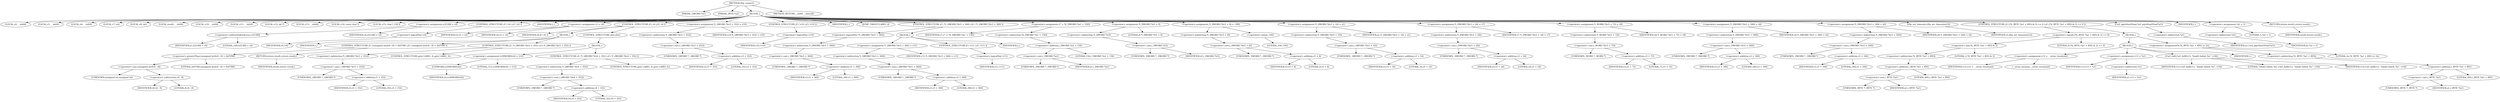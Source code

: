 digraph tftp_connect {  
"1000113" [label = "(METHOD,tftp_connect)" ]
"1000114" [label = "(PARAM,_QWORD *a1)" ]
"1000115" [label = "(PARAM,_BYTE *a2)" ]
"1000116" [label = "(BLOCK,,)" ]
"1000117" [label = "(LOCAL,v4: __int64)" ]
"1000118" [label = "(LOCAL,v5: __int64)" ]
"1000119" [label = "(LOCAL,v6: __int64)" ]
"1000120" [label = "(LOCAL,v7: int)" ]
"1000121" [label = "(LOCAL,v8: int)" ]
"1000122" [label = "(LOCAL,result: __int64)" ]
"1000123" [label = "(LOCAL,v10: __int64)" ]
"1000124" [label = "(LOCAL,v11: __int64)" ]
"1000125" [label = "(LOCAL,v12: int *)" ]
"1000126" [label = "(LOCAL,v13: __int64)" ]
"1000127" [label = "(LOCAL,v14: const char *)" ]
"1000128" [label = "(LOCAL,v15: char [ 128 ])" ]
"1000129" [label = "(<operator>.assignment,a1[148] = v4)" ]
"1000130" [label = "(<operator>.indirectIndexAccess,a1[148])" ]
"1000131" [label = "(IDENTIFIER,a1,a1[148] = v4)" ]
"1000132" [label = "(LITERAL,148,a1[148] = v4)" ]
"1000133" [label = "(IDENTIFIER,v4,a1[148] = v4)" ]
"1000134" [label = "(CONTROL_STRUCTURE,if ( !v4 ),if ( !v4 ))" ]
"1000135" [label = "(<operator>.logicalNot,!v4)" ]
"1000136" [label = "(IDENTIFIER,v4,!v4)" ]
"1000137" [label = "(IDENTIFIER,L,)" ]
"1000138" [label = "(<operator>.assignment,v5 = v4)" ]
"1000139" [label = "(IDENTIFIER,v5,v5 = v4)" ]
"1000140" [label = "(IDENTIFIER,v4,v5 = v4)" ]
"1000141" [label = "(CONTROL_STRUCTURE,if ( v6 ),if ( v6 ))" ]
"1000142" [label = "(IDENTIFIER,v6,if ( v6 ))" ]
"1000143" [label = "(BLOCK,,)" ]
"1000144" [label = "(IDENTIFIER,L,)" ]
"1000145" [label = "(CONTROL_STRUCTURE,if ( (unsigned int)(v6 - 8) > 0xFFB0 ),if ( (unsigned int)(v6 - 8) > 0xFFB0 ))" ]
"1000146" [label = "(<operator>.greaterThan,(unsigned int)(v6 - 8) > 0xFFB0)" ]
"1000147" [label = "(<operator>.cast,(unsigned int)(v6 - 8))" ]
"1000148" [label = "(UNKNOWN,unsigned int,unsigned int)" ]
"1000149" [label = "(<operator>.subtraction,v6 - 8)" ]
"1000150" [label = "(IDENTIFIER,v6,v6 - 8)" ]
"1000151" [label = "(LITERAL,8,v6 - 8)" ]
"1000152" [label = "(LITERAL,0xFFB0,(unsigned int)(v6 - 8) > 0xFFB0)" ]
"1000153" [label = "(RETURN,return result;,return result;)" ]
"1000154" [label = "(IDENTIFIER,result,return result;)" ]
"1000155" [label = "(CONTROL_STRUCTURE,if ( *(_QWORD *)(v5 + 352) ),if ( *(_QWORD *)(v5 + 352) ))" ]
"1000156" [label = "(<operator>.indirection,*(_QWORD *)(v5 + 352))" ]
"1000157" [label = "(<operator>.cast,(_QWORD *)(v5 + 352))" ]
"1000158" [label = "(UNKNOWN,_QWORD *,_QWORD *)" ]
"1000159" [label = "(<operator>.addition,v5 + 352)" ]
"1000160" [label = "(IDENTIFIER,v5,v5 + 352)" ]
"1000161" [label = "(LITERAL,352,v5 + 352)" ]
"1000162" [label = "(CONTROL_STRUCTURE,goto LABEL_4;,goto LABEL_4;)" ]
"1000163" [label = "(CONTROL_STRUCTURE,else,else)" ]
"1000164" [label = "(BLOCK,,)" ]
"1000165" [label = "(<operator>.assignment,LODWORD(v6) = 512)" ]
"1000166" [label = "(LODWORD,LODWORD(v6))" ]
"1000167" [label = "(IDENTIFIER,v6,LODWORD(v6))" ]
"1000168" [label = "(LITERAL,512,LODWORD(v6) = 512)" ]
"1000169" [label = "(CONTROL_STRUCTURE,if ( *(_QWORD *)(v4 + 352) ),if ( *(_QWORD *)(v4 + 352) ))" ]
"1000170" [label = "(<operator>.indirection,*(_QWORD *)(v4 + 352))" ]
"1000171" [label = "(<operator>.cast,(_QWORD *)(v4 + 352))" ]
"1000172" [label = "(UNKNOWN,_QWORD *,_QWORD *)" ]
"1000173" [label = "(<operator>.addition,v4 + 352)" ]
"1000174" [label = "(IDENTIFIER,v4,v4 + 352)" ]
"1000175" [label = "(LITERAL,352,v4 + 352)" ]
"1000176" [label = "(CONTROL_STRUCTURE,goto LABEL_4;,goto LABEL_4;)" ]
"1000177" [label = "(<operator>.assignment,*(_QWORD *)(v5 + 352) = v10)" ]
"1000178" [label = "(<operator>.indirection,*(_QWORD *)(v5 + 352))" ]
"1000179" [label = "(<operator>.cast,(_QWORD *)(v5 + 352))" ]
"1000180" [label = "(UNKNOWN,_QWORD *,_QWORD *)" ]
"1000181" [label = "(<operator>.addition,v5 + 352)" ]
"1000182" [label = "(IDENTIFIER,v5,v5 + 352)" ]
"1000183" [label = "(LITERAL,352,v5 + 352)" ]
"1000184" [label = "(IDENTIFIER,v10,*(_QWORD *)(v5 + 352) = v10)" ]
"1000185" [label = "(CONTROL_STRUCTURE,if ( !v10 ),if ( !v10 ))" ]
"1000186" [label = "(<operator>.logicalNot,!v10)" ]
"1000187" [label = "(IDENTIFIER,v10,!v10)" ]
"1000188" [label = "(IDENTIFIER,L,)" ]
"1000189" [label = "(JUMP_TARGET,LABEL_4)" ]
"1000190" [label = "(CONTROL_STRUCTURE,if ( !*(_QWORD *)(v5 + 360) ),if ( !*(_QWORD *)(v5 + 360) ))" ]
"1000191" [label = "(<operator>.logicalNot,!*(_QWORD *)(v5 + 360))" ]
"1000192" [label = "(<operator>.indirection,*(_QWORD *)(v5 + 360))" ]
"1000193" [label = "(<operator>.cast,(_QWORD *)(v5 + 360))" ]
"1000194" [label = "(UNKNOWN,_QWORD *,_QWORD *)" ]
"1000195" [label = "(<operator>.addition,v5 + 360)" ]
"1000196" [label = "(IDENTIFIER,v5,v5 + 360)" ]
"1000197" [label = "(LITERAL,360,v5 + 360)" ]
"1000198" [label = "(BLOCK,,)" ]
"1000199" [label = "(<operator>.assignment,*(_QWORD *)(v5 + 360) = v11)" ]
"1000200" [label = "(<operator>.indirection,*(_QWORD *)(v5 + 360))" ]
"1000201" [label = "(<operator>.cast,(_QWORD *)(v5 + 360))" ]
"1000202" [label = "(UNKNOWN,_QWORD *,_QWORD *)" ]
"1000203" [label = "(<operator>.addition,v5 + 360)" ]
"1000204" [label = "(IDENTIFIER,v5,v5 + 360)" ]
"1000205" [label = "(LITERAL,360,v5 + 360)" ]
"1000206" [label = "(IDENTIFIER,v11,*(_QWORD *)(v5 + 360) = v11)" ]
"1000207" [label = "(CONTROL_STRUCTURE,if ( !v11 ),if ( !v11 ))" ]
"1000208" [label = "(<operator>.logicalNot,!v11)" ]
"1000209" [label = "(IDENTIFIER,v11,!v11)" ]
"1000210" [label = "(IDENTIFIER,L,)" ]
"1000211" [label = "(<operator>.assignment,v7 = *((_DWORD *)a1 + 156))" ]
"1000212" [label = "(IDENTIFIER,v7,v7 = *((_DWORD *)a1 + 156))" ]
"1000213" [label = "(<operator>.indirection,*((_DWORD *)a1 + 156))" ]
"1000214" [label = "(<operator>.addition,(_DWORD *)a1 + 156)" ]
"1000215" [label = "(<operator>.cast,(_DWORD *)a1)" ]
"1000216" [label = "(UNKNOWN,_DWORD *,_DWORD *)" ]
"1000217" [label = "(IDENTIFIER,a1,(_DWORD *)a1)" ]
"1000218" [label = "(LITERAL,156,(_DWORD *)a1 + 156)" ]
"1000219" [label = "(<operator>.assignment,*(_DWORD *)v5 = 0)" ]
"1000220" [label = "(<operator>.indirection,*(_DWORD *)v5)" ]
"1000221" [label = "(<operator>.cast,(_DWORD *)v5)" ]
"1000222" [label = "(UNKNOWN,_DWORD *,_DWORD *)" ]
"1000223" [label = "(IDENTIFIER,v5,(_DWORD *)v5)" ]
"1000224" [label = "(LITERAL,0,*(_DWORD *)v5 = 0)" ]
"1000225" [label = "(<operator>.assignment,*(_DWORD *)(v5 + 8) = -100)" ]
"1000226" [label = "(<operator>.indirection,*(_DWORD *)(v5 + 8))" ]
"1000227" [label = "(<operator>.cast,(_DWORD *)(v5 + 8))" ]
"1000228" [label = "(UNKNOWN,_DWORD *,_DWORD *)" ]
"1000229" [label = "(<operator>.addition,v5 + 8)" ]
"1000230" [label = "(IDENTIFIER,v5,v5 + 8)" ]
"1000231" [label = "(LITERAL,8,v5 + 8)" ]
"1000232" [label = "(<operator>.minus,-100)" ]
"1000233" [label = "(LITERAL,100,-100)" ]
"1000234" [label = "(<operator>.assignment,*(_QWORD *)(v5 + 16) = a1)" ]
"1000235" [label = "(<operator>.indirection,*(_QWORD *)(v5 + 16))" ]
"1000236" [label = "(<operator>.cast,(_QWORD *)(v5 + 16))" ]
"1000237" [label = "(UNKNOWN,_QWORD *,_QWORD *)" ]
"1000238" [label = "(<operator>.addition,v5 + 16)" ]
"1000239" [label = "(IDENTIFIER,v5,v5 + 16)" ]
"1000240" [label = "(LITERAL,16,v5 + 16)" ]
"1000241" [label = "(IDENTIFIER,a1,*(_QWORD *)(v5 + 16) = a1)" ]
"1000242" [label = "(<operator>.assignment,*(_DWORD *)(v5 + 24) = v7)" ]
"1000243" [label = "(<operator>.indirection,*(_DWORD *)(v5 + 24))" ]
"1000244" [label = "(<operator>.cast,(_DWORD *)(v5 + 24))" ]
"1000245" [label = "(UNKNOWN,_DWORD *,_DWORD *)" ]
"1000246" [label = "(<operator>.addition,v5 + 24)" ]
"1000247" [label = "(IDENTIFIER,v5,v5 + 24)" ]
"1000248" [label = "(LITERAL,24,v5 + 24)" ]
"1000249" [label = "(IDENTIFIER,v7,*(_DWORD *)(v5 + 24) = v7)" ]
"1000250" [label = "(<operator>.assignment,*(_WORD *)(v5 + 72) = v8)" ]
"1000251" [label = "(<operator>.indirection,*(_WORD *)(v5 + 72))" ]
"1000252" [label = "(<operator>.cast,(_WORD *)(v5 + 72))" ]
"1000253" [label = "(UNKNOWN,_WORD *,_WORD *)" ]
"1000254" [label = "(<operator>.addition,v5 + 72)" ]
"1000255" [label = "(IDENTIFIER,v5,v5 + 72)" ]
"1000256" [label = "(LITERAL,72,v5 + 72)" ]
"1000257" [label = "(IDENTIFIER,v8,*(_WORD *)(v5 + 72) = v8)" ]
"1000258" [label = "(<operator>.assignment,*(_DWORD *)(v5 + 340) = v6)" ]
"1000259" [label = "(<operator>.indirection,*(_DWORD *)(v5 + 340))" ]
"1000260" [label = "(<operator>.cast,(_DWORD *)(v5 + 340))" ]
"1000261" [label = "(UNKNOWN,_DWORD *,_DWORD *)" ]
"1000262" [label = "(<operator>.addition,v5 + 340)" ]
"1000263" [label = "(IDENTIFIER,v5,v5 + 340)" ]
"1000264" [label = "(LITERAL,340,v5 + 340)" ]
"1000265" [label = "(IDENTIFIER,v6,*(_DWORD *)(v5 + 340) = v6)" ]
"1000266" [label = "(<operator>.assignment,*(_DWORD *)(v5 + 344) = v6)" ]
"1000267" [label = "(<operator>.indirection,*(_DWORD *)(v5 + 344))" ]
"1000268" [label = "(<operator>.cast,(_DWORD *)(v5 + 344))" ]
"1000269" [label = "(UNKNOWN,_DWORD *,_DWORD *)" ]
"1000270" [label = "(<operator>.addition,v5 + 344)" ]
"1000271" [label = "(IDENTIFIER,v5,v5 + 344)" ]
"1000272" [label = "(LITERAL,344,v5 + 344)" ]
"1000273" [label = "(IDENTIFIER,v6,*(_DWORD *)(v5 + 344) = v6)" ]
"1000274" [label = "(tftp_set_timeouts,tftp_set_timeouts(v5))" ]
"1000275" [label = "(IDENTIFIER,v5,tftp_set_timeouts(v5))" ]
"1000276" [label = "(CONTROL_STRUCTURE,if ( (*((_BYTE *)a1 + 895) & 2) == 0 ),if ( (*((_BYTE *)a1 + 895) & 2) == 0 ))" ]
"1000277" [label = "(<operator>.equals,(*((_BYTE *)a1 + 895) & 2) == 0)" ]
"1000278" [label = "(<operator>.and,*((_BYTE *)a1 + 895) & 2)" ]
"1000279" [label = "(<operator>.indirection,*((_BYTE *)a1 + 895))" ]
"1000280" [label = "(<operator>.addition,(_BYTE *)a1 + 895)" ]
"1000281" [label = "(<operator>.cast,(_BYTE *)a1)" ]
"1000282" [label = "(UNKNOWN,_BYTE *,_BYTE *)" ]
"1000283" [label = "(IDENTIFIER,a1,(_BYTE *)a1)" ]
"1000284" [label = "(LITERAL,895,(_BYTE *)a1 + 895)" ]
"1000285" [label = "(LITERAL,2,*((_BYTE *)a1 + 895) & 2)" ]
"1000286" [label = "(LITERAL,0,(*((_BYTE *)a1 + 895) & 2) == 0)" ]
"1000287" [label = "(BLOCK,,)" ]
"1000288" [label = "(BLOCK,,)" ]
"1000289" [label = "(<operator>.assignment,v12 = __errno_location())" ]
"1000290" [label = "(IDENTIFIER,v12,v12 = __errno_location())" ]
"1000291" [label = "(__errno_location,__errno_location())" ]
"1000292" [label = "(<operator>.assignment,v13 = *a1)" ]
"1000293" [label = "(IDENTIFIER,v13,v13 = *a1)" ]
"1000294" [label = "(<operator>.indirection,*a1)" ]
"1000295" [label = "(IDENTIFIER,a1,v13 = *a1)" ]
"1000296" [label = "(Curl_failf,Curl_failf(v13, \"bind() failed; %s\", v14))" ]
"1000297" [label = "(IDENTIFIER,v13,Curl_failf(v13, \"bind() failed; %s\", v14))" ]
"1000298" [label = "(LITERAL,\"bind() failed; %s\",Curl_failf(v13, \"bind() failed; %s\", v14))" ]
"1000299" [label = "(IDENTIFIER,v14,Curl_failf(v13, \"bind() failed; %s\", v14))" ]
"1000300" [label = "(IDENTIFIER,L,)" ]
"1000301" [label = "(<operators>.assignmentOr,*((_BYTE *)a1 + 895) |= 2u)" ]
"1000302" [label = "(<operator>.indirection,*((_BYTE *)a1 + 895))" ]
"1000303" [label = "(<operator>.addition,(_BYTE *)a1 + 895)" ]
"1000304" [label = "(<operator>.cast,(_BYTE *)a1)" ]
"1000305" [label = "(UNKNOWN,_BYTE *,_BYTE *)" ]
"1000306" [label = "(IDENTIFIER,a1,(_BYTE *)a1)" ]
"1000307" [label = "(LITERAL,895,(_BYTE *)a1 + 895)" ]
"1000308" [label = "(LITERAL,2u,*((_BYTE *)a1 + 895) |= 2u)" ]
"1000309" [label = "(Curl_pgrsStartNow,Curl_pgrsStartNow(*a1))" ]
"1000310" [label = "(<operator>.indirection,*a1)" ]
"1000311" [label = "(IDENTIFIER,a1,Curl_pgrsStartNow(*a1))" ]
"1000312" [label = "(IDENTIFIER,L,)" ]
"1000313" [label = "(<operator>.assignment,*a2 = 1)" ]
"1000314" [label = "(<operator>.indirection,*a2)" ]
"1000315" [label = "(IDENTIFIER,a2,*a2 = 1)" ]
"1000316" [label = "(LITERAL,1,*a2 = 1)" ]
"1000317" [label = "(RETURN,return result;,return result;)" ]
"1000318" [label = "(IDENTIFIER,result,return result;)" ]
"1000319" [label = "(METHOD_RETURN,__int64 __fastcall)" ]
  "1000113" -> "1000114" 
  "1000113" -> "1000115" 
  "1000113" -> "1000116" 
  "1000113" -> "1000319" 
  "1000116" -> "1000117" 
  "1000116" -> "1000118" 
  "1000116" -> "1000119" 
  "1000116" -> "1000120" 
  "1000116" -> "1000121" 
  "1000116" -> "1000122" 
  "1000116" -> "1000123" 
  "1000116" -> "1000124" 
  "1000116" -> "1000125" 
  "1000116" -> "1000126" 
  "1000116" -> "1000127" 
  "1000116" -> "1000128" 
  "1000116" -> "1000129" 
  "1000116" -> "1000134" 
  "1000116" -> "1000137" 
  "1000116" -> "1000138" 
  "1000116" -> "1000141" 
  "1000116" -> "1000177" 
  "1000116" -> "1000185" 
  "1000116" -> "1000188" 
  "1000116" -> "1000189" 
  "1000116" -> "1000190" 
  "1000116" -> "1000211" 
  "1000116" -> "1000219" 
  "1000116" -> "1000225" 
  "1000116" -> "1000234" 
  "1000116" -> "1000242" 
  "1000116" -> "1000250" 
  "1000116" -> "1000258" 
  "1000116" -> "1000266" 
  "1000116" -> "1000274" 
  "1000116" -> "1000276" 
  "1000116" -> "1000309" 
  "1000116" -> "1000312" 
  "1000116" -> "1000313" 
  "1000116" -> "1000317" 
  "1000129" -> "1000130" 
  "1000129" -> "1000133" 
  "1000130" -> "1000131" 
  "1000130" -> "1000132" 
  "1000134" -> "1000135" 
  "1000135" -> "1000136" 
  "1000138" -> "1000139" 
  "1000138" -> "1000140" 
  "1000141" -> "1000142" 
  "1000141" -> "1000143" 
  "1000141" -> "1000163" 
  "1000143" -> "1000144" 
  "1000143" -> "1000145" 
  "1000143" -> "1000155" 
  "1000145" -> "1000146" 
  "1000145" -> "1000153" 
  "1000146" -> "1000147" 
  "1000146" -> "1000152" 
  "1000147" -> "1000148" 
  "1000147" -> "1000149" 
  "1000149" -> "1000150" 
  "1000149" -> "1000151" 
  "1000153" -> "1000154" 
  "1000155" -> "1000156" 
  "1000155" -> "1000162" 
  "1000156" -> "1000157" 
  "1000157" -> "1000158" 
  "1000157" -> "1000159" 
  "1000159" -> "1000160" 
  "1000159" -> "1000161" 
  "1000163" -> "1000164" 
  "1000164" -> "1000165" 
  "1000164" -> "1000169" 
  "1000165" -> "1000166" 
  "1000165" -> "1000168" 
  "1000166" -> "1000167" 
  "1000169" -> "1000170" 
  "1000169" -> "1000176" 
  "1000170" -> "1000171" 
  "1000171" -> "1000172" 
  "1000171" -> "1000173" 
  "1000173" -> "1000174" 
  "1000173" -> "1000175" 
  "1000177" -> "1000178" 
  "1000177" -> "1000184" 
  "1000178" -> "1000179" 
  "1000179" -> "1000180" 
  "1000179" -> "1000181" 
  "1000181" -> "1000182" 
  "1000181" -> "1000183" 
  "1000185" -> "1000186" 
  "1000186" -> "1000187" 
  "1000190" -> "1000191" 
  "1000190" -> "1000198" 
  "1000191" -> "1000192" 
  "1000192" -> "1000193" 
  "1000193" -> "1000194" 
  "1000193" -> "1000195" 
  "1000195" -> "1000196" 
  "1000195" -> "1000197" 
  "1000198" -> "1000199" 
  "1000198" -> "1000207" 
  "1000198" -> "1000210" 
  "1000199" -> "1000200" 
  "1000199" -> "1000206" 
  "1000200" -> "1000201" 
  "1000201" -> "1000202" 
  "1000201" -> "1000203" 
  "1000203" -> "1000204" 
  "1000203" -> "1000205" 
  "1000207" -> "1000208" 
  "1000208" -> "1000209" 
  "1000211" -> "1000212" 
  "1000211" -> "1000213" 
  "1000213" -> "1000214" 
  "1000214" -> "1000215" 
  "1000214" -> "1000218" 
  "1000215" -> "1000216" 
  "1000215" -> "1000217" 
  "1000219" -> "1000220" 
  "1000219" -> "1000224" 
  "1000220" -> "1000221" 
  "1000221" -> "1000222" 
  "1000221" -> "1000223" 
  "1000225" -> "1000226" 
  "1000225" -> "1000232" 
  "1000226" -> "1000227" 
  "1000227" -> "1000228" 
  "1000227" -> "1000229" 
  "1000229" -> "1000230" 
  "1000229" -> "1000231" 
  "1000232" -> "1000233" 
  "1000234" -> "1000235" 
  "1000234" -> "1000241" 
  "1000235" -> "1000236" 
  "1000236" -> "1000237" 
  "1000236" -> "1000238" 
  "1000238" -> "1000239" 
  "1000238" -> "1000240" 
  "1000242" -> "1000243" 
  "1000242" -> "1000249" 
  "1000243" -> "1000244" 
  "1000244" -> "1000245" 
  "1000244" -> "1000246" 
  "1000246" -> "1000247" 
  "1000246" -> "1000248" 
  "1000250" -> "1000251" 
  "1000250" -> "1000257" 
  "1000251" -> "1000252" 
  "1000252" -> "1000253" 
  "1000252" -> "1000254" 
  "1000254" -> "1000255" 
  "1000254" -> "1000256" 
  "1000258" -> "1000259" 
  "1000258" -> "1000265" 
  "1000259" -> "1000260" 
  "1000260" -> "1000261" 
  "1000260" -> "1000262" 
  "1000262" -> "1000263" 
  "1000262" -> "1000264" 
  "1000266" -> "1000267" 
  "1000266" -> "1000273" 
  "1000267" -> "1000268" 
  "1000268" -> "1000269" 
  "1000268" -> "1000270" 
  "1000270" -> "1000271" 
  "1000270" -> "1000272" 
  "1000274" -> "1000275" 
  "1000276" -> "1000277" 
  "1000276" -> "1000287" 
  "1000277" -> "1000278" 
  "1000277" -> "1000286" 
  "1000278" -> "1000279" 
  "1000278" -> "1000285" 
  "1000279" -> "1000280" 
  "1000280" -> "1000281" 
  "1000280" -> "1000284" 
  "1000281" -> "1000282" 
  "1000281" -> "1000283" 
  "1000287" -> "1000288" 
  "1000287" -> "1000301" 
  "1000288" -> "1000289" 
  "1000288" -> "1000292" 
  "1000288" -> "1000296" 
  "1000288" -> "1000300" 
  "1000289" -> "1000290" 
  "1000289" -> "1000291" 
  "1000292" -> "1000293" 
  "1000292" -> "1000294" 
  "1000294" -> "1000295" 
  "1000296" -> "1000297" 
  "1000296" -> "1000298" 
  "1000296" -> "1000299" 
  "1000301" -> "1000302" 
  "1000301" -> "1000308" 
  "1000302" -> "1000303" 
  "1000303" -> "1000304" 
  "1000303" -> "1000307" 
  "1000304" -> "1000305" 
  "1000304" -> "1000306" 
  "1000309" -> "1000310" 
  "1000310" -> "1000311" 
  "1000313" -> "1000314" 
  "1000313" -> "1000316" 
  "1000314" -> "1000315" 
  "1000317" -> "1000318" 
}
